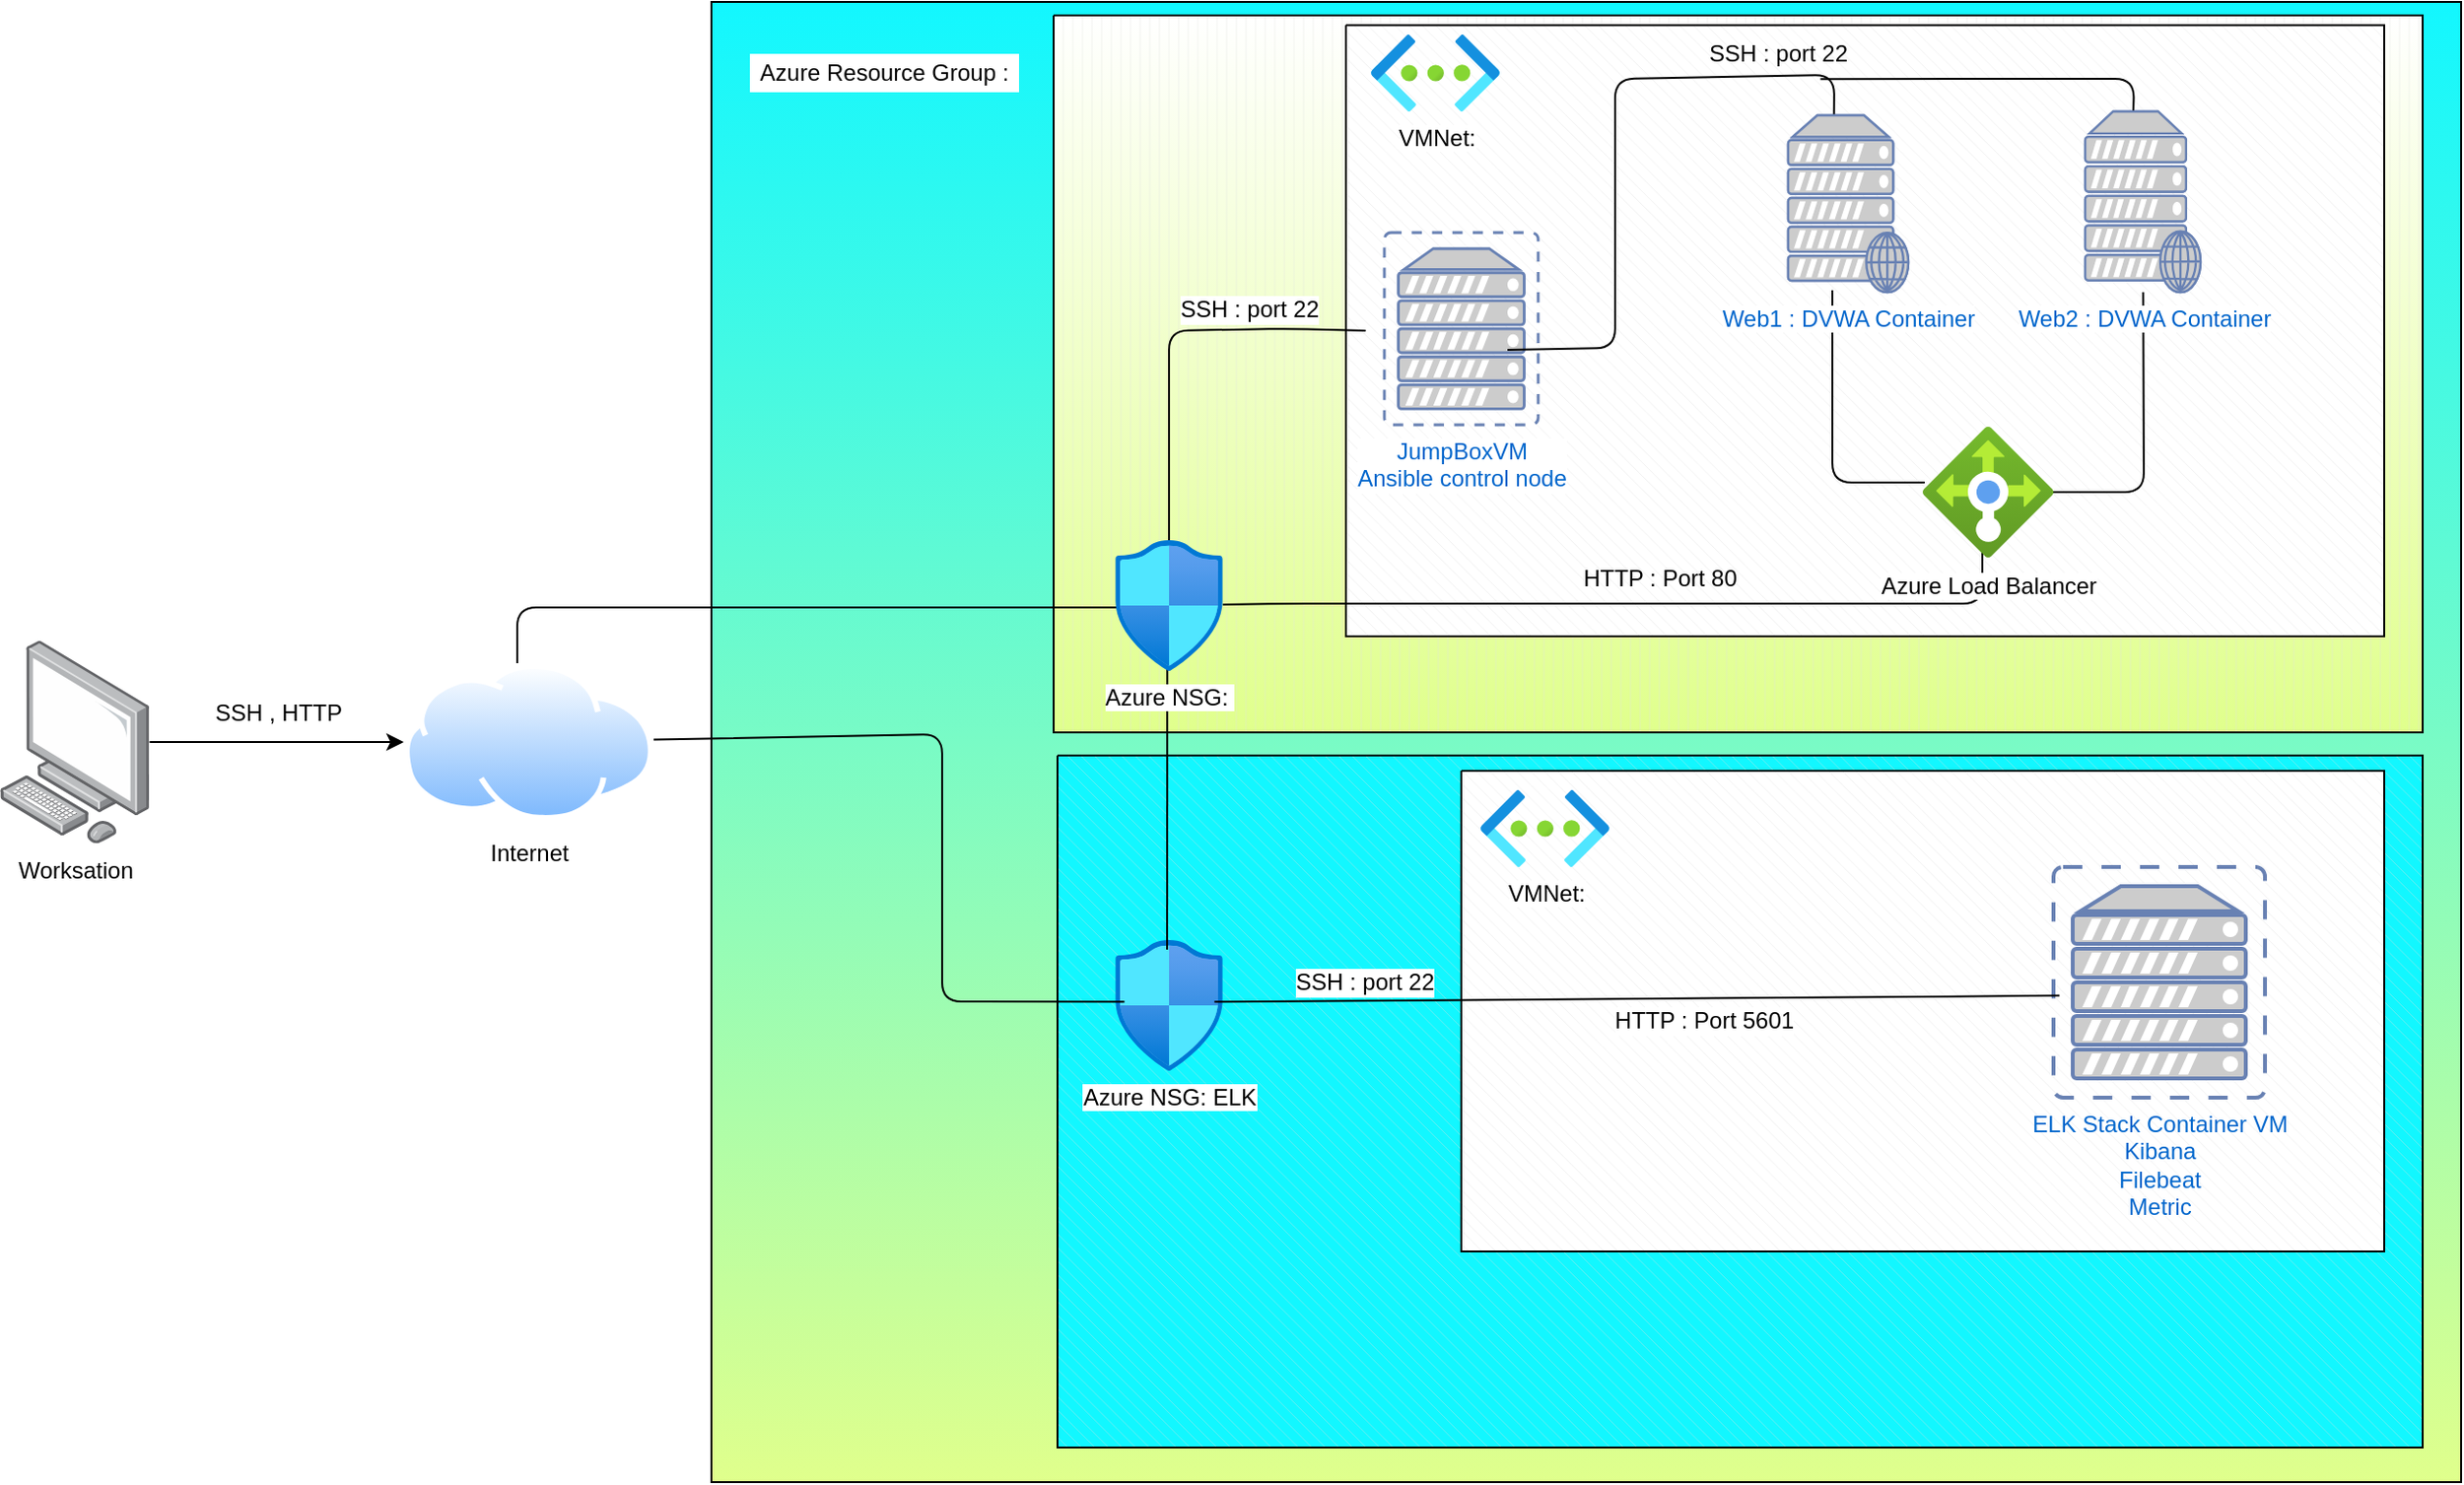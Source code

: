 <mxfile version="14.1.1" type="device"><diagram id="jD-Kuf8KjLNgQ0m1_Dv1" name="Page-1"><mxGraphModel dx="2272" dy="705" grid="1" gridSize="10" guides="1" tooltips="1" connect="1" arrows="1" fold="1" page="1" pageScale="1" pageWidth="850" pageHeight="1100" math="0" shadow="0"><root><mxCell id="0"/><mxCell id="1" parent="0"/><mxCell id="Sp2vrOt1fwhcxrsL2fjx-3" value="" style="rounded=0;whiteSpace=wrap;html=1;fillColor=#12F7FF;gradientColor=#E0FF8C;" parent="1" vertex="1"><mxGeometry x="-60" width="910" height="770" as="geometry"/></mxCell><mxCell id="Ak4IH__WoTfyFdlUWXmr-12" value="" style="verticalLabelPosition=bottom;verticalAlign=top;html=1;shape=mxgraph.basic.patternFillRect;fillStyle=vert;step=5;fillStrokeWidth=0.2;fillStrokeColor=#dddddd;gradientColor=#E0FF8C;" parent="1" vertex="1"><mxGeometry x="118" y="7" width="712" height="373" as="geometry"/></mxCell><mxCell id="Ak4IH__WoTfyFdlUWXmr-2" value="" style="verticalLabelPosition=bottom;verticalAlign=top;html=1;shape=mxgraph.basic.patternFillRect;fillStyle=diagRev;step=5;fillStrokeWidth=0.2;fillStrokeColor=#dddddd;fillColor=#12F7FF;" parent="1" vertex="1"><mxGeometry x="120" y="392" width="710" height="360" as="geometry"/></mxCell><mxCell id="vqiRVDHyroCtpTGlpg3x-27" value="" style="verticalLabelPosition=bottom;verticalAlign=top;html=1;shape=mxgraph.basic.patternFillRect;fillStyle=diagRev;step=5;fillStrokeWidth=0.2;fillStrokeColor=#dddddd;" parent="1" vertex="1"><mxGeometry x="270" y="12.1" width="540" height="317.9" as="geometry"/></mxCell><mxCell id="vqiRVDHyroCtpTGlpg3x-26" value="" style="verticalLabelPosition=bottom;verticalAlign=top;html=1;shape=mxgraph.basic.patternFillRect;fillStyle=diagRev;step=5;fillStrokeWidth=0.2;fillStrokeColor=#dddddd;" parent="1" vertex="1"><mxGeometry x="330" y="400" width="480" height="250" as="geometry"/></mxCell><mxCell id="vqiRVDHyroCtpTGlpg3x-5" value="JumpBoxVM&lt;br&gt;Ansible control node" style="fontColor=#0066CC;verticalAlign=top;verticalLabelPosition=bottom;labelPosition=center;align=center;html=1;outlineConnect=0;fillColor=#CCCCCC;strokeColor=#6881B3;gradientColor=none;gradientDirection=north;strokeWidth=2;shape=mxgraph.networks.virtual_server;labelBackgroundColor=#ffffff;" parent="1" vertex="1"><mxGeometry x="290" y="120" width="80" height="100" as="geometry"/></mxCell><mxCell id="vqiRVDHyroCtpTGlpg3x-7" value="Web2&amp;nbsp;: DVWA Container" style="fontColor=#0066CC;verticalAlign=top;verticalLabelPosition=bottom;labelPosition=center;align=center;html=1;outlineConnect=0;fillColor=#CCCCCC;strokeColor=#6881B3;gradientColor=none;gradientDirection=north;strokeWidth=2;shape=mxgraph.networks.web_server;" parent="1" vertex="1"><mxGeometry x="654.5" y="57" width="60" height="94" as="geometry"/></mxCell><mxCell id="vqiRVDHyroCtpTGlpg3x-8" value="Web1&amp;nbsp;: DVWA Container" style="fontColor=#0066CC;verticalAlign=top;verticalLabelPosition=bottom;labelPosition=center;align=center;html=1;outlineConnect=0;fillColor=#CCCCCC;strokeColor=#6881B3;gradientColor=none;gradientDirection=north;strokeWidth=2;shape=mxgraph.networks.web_server;" parent="1" vertex="1"><mxGeometry x="500" y="59" width="62.5" height="92" as="geometry"/></mxCell><mxCell id="vqiRVDHyroCtpTGlpg3x-11" value="Azure NSG: ELK" style="aspect=fixed;html=1;points=[];align=center;image;fontSize=12;image=img/lib/azure2/networking/Network_Security_Groups.svg;" parent="1" vertex="1"><mxGeometry x="150" y="488" width="56.0" height="68" as="geometry"/></mxCell><mxCell id="vqiRVDHyroCtpTGlpg3x-16" value="VMNet:" style="aspect=fixed;html=1;points=[];align=center;image;fontSize=12;image=img/lib/azure2/networking/Virtual_Networks.svg;" parent="1" vertex="1"><mxGeometry x="283" y="17" width="67" height="40" as="geometry"/></mxCell><object label="Internet&lt;br&gt;" Internet="" id="vqiRVDHyroCtpTGlpg3x-18"><mxCell style="aspect=fixed;perimeter=ellipsePerimeter;html=1;align=center;shadow=0;dashed=0;spacingTop=3;image;image=img/lib/active_directory/internet_cloud.svg;" parent="1" vertex="1"><mxGeometry x="-220" y="344.05" width="130" height="81.9" as="geometry"/></mxCell></object><mxCell id="vqiRVDHyroCtpTGlpg3x-20" value="ELK Stack Container VM&lt;br&gt;Kibana&lt;br&gt;Filebeat&lt;br&gt;Metric" style="fontColor=#0066CC;verticalAlign=top;verticalLabelPosition=bottom;labelPosition=center;align=center;html=1;outlineConnect=0;fillColor=#CCCCCC;strokeColor=#6881B3;gradientColor=none;gradientDirection=north;strokeWidth=2;shape=mxgraph.networks.virtual_server;" parent="1" vertex="1"><mxGeometry x="638" y="450" width="110" height="120" as="geometry"/></mxCell><mxCell id="vqiRVDHyroCtpTGlpg3x-23" value="VMNet:" style="aspect=fixed;html=1;points=[];align=center;image;fontSize=12;image=img/lib/azure2/networking/Virtual_Networks.svg;" parent="1" vertex="1"><mxGeometry x="340" y="410" width="67" height="40" as="geometry"/></mxCell><mxCell id="vqiRVDHyroCtpTGlpg3x-45" value="Worksation" style="points=[];aspect=fixed;html=1;align=center;shadow=0;dashed=0;image;image=img/lib/allied_telesis/computer_and_terminals/Personal_Computer.svg;" parent="1" vertex="1"><mxGeometry x="-430" y="332.28" width="77.8" height="105.44" as="geometry"/></mxCell><mxCell id="vqiRVDHyroCtpTGlpg3x-46" style="edgeStyle=orthogonalEdgeStyle;rounded=0;orthogonalLoop=1;jettySize=auto;html=1;entryX=0;entryY=0.5;entryDx=0;entryDy=0;" parent="1" source="vqiRVDHyroCtpTGlpg3x-45" target="vqiRVDHyroCtpTGlpg3x-18" edge="1"><mxGeometry relative="1" as="geometry"><mxPoint y="380.003" as="targetPoint"/><mxPoint x="-60" y="690" as="sourcePoint"/><Array as="points"/></mxGeometry></mxCell><mxCell id="vqiRVDHyroCtpTGlpg3x-13" value="" style="shape=image;html=1;verticalAlign=top;verticalLabelPosition=bottom;labelBackgroundColor=#ffffff;imageAspect=0;aspect=fixed;image=https://cdn4.iconfinder.com/data/icons/logos-brands-5/24/elasticsearch-128.png" parent="1" vertex="1"><mxGeometry x="638" y="450" width="38" height="38" as="geometry"/></mxCell><mxCell id="Ak4IH__WoTfyFdlUWXmr-6" value="" style="endArrow=none;html=1;strokeColor=#000000;" parent="1" source="vqiRVDHyroCtpTGlpg3x-2" edge="1"><mxGeometry width="50" height="50" relative="1" as="geometry"><mxPoint x="190" y="288" as="sourcePoint"/><mxPoint x="601" y="280" as="targetPoint"/><Array as="points"><mxPoint x="240" y="313"/><mxPoint x="323" y="313"/><mxPoint x="601" y="313"/></Array></mxGeometry></mxCell><mxCell id="Ak4IH__WoTfyFdlUWXmr-7" value="" style="endArrow=none;html=1;strokeColor=#000000;" parent="1" edge="1"><mxGeometry width="50" height="50" relative="1" as="geometry"><mxPoint x="571" y="250" as="sourcePoint"/><mxPoint x="523" y="150" as="targetPoint"/><Array as="points"><mxPoint x="523" y="250"/></Array></mxGeometry></mxCell><mxCell id="Ak4IH__WoTfyFdlUWXmr-9" value="" style="endArrow=none;html=1;strokeColor=#000000;exitX=0.619;exitY=0.764;exitDx=0;exitDy=0;exitPerimeter=0;" parent="1" source="vqiRVDHyroCtpTGlpg3x-27" target="vqiRVDHyroCtpTGlpg3x-7" edge="1"><mxGeometry width="50" height="50" relative="1" as="geometry"><mxPoint x="730" y="260" as="sourcePoint"/><mxPoint x="780" y="210" as="targetPoint"/><Array as="points"><mxPoint x="685" y="255"/></Array></mxGeometry></mxCell><mxCell id="Ak4IH__WoTfyFdlUWXmr-10" value="" style="endArrow=none;html=1;strokeColor=#000000;entryX=0.019;entryY=0.5;entryDx=0;entryDy=0;entryPerimeter=0;" parent="1" source="vqiRVDHyroCtpTGlpg3x-2" target="vqiRVDHyroCtpTGlpg3x-27" edge="1"><mxGeometry width="50" height="50" relative="1" as="geometry"><mxPoint x="200" y="223" as="sourcePoint"/><mxPoint x="440" y="60" as="targetPoint"/><Array as="points"><mxPoint x="178" y="171"/><mxPoint x="240" y="170"/></Array></mxGeometry></mxCell><mxCell id="Ak4IH__WoTfyFdlUWXmr-13" value="" style="endArrow=none;html=1;strokeColor=#000000;exitX=0.8;exitY=0.61;exitDx=0;exitDy=0;exitPerimeter=0;entryX=0.47;entryY=0.166;entryDx=0;entryDy=0;entryPerimeter=0;" parent="1" source="vqiRVDHyroCtpTGlpg3x-5" target="vqiRVDHyroCtpTGlpg3x-27" edge="1"><mxGeometry width="50" height="50" relative="1" as="geometry"><mxPoint x="390" y="110" as="sourcePoint"/><mxPoint x="440" y="60" as="targetPoint"/><Array as="points"><mxPoint x="410" y="180"/><mxPoint x="410" y="40"/><mxPoint x="524" y="38"/></Array></mxGeometry></mxCell><mxCell id="Ak4IH__WoTfyFdlUWXmr-14" value="" style="endArrow=none;html=1;strokeColor=#000000;exitX=0.457;exitY=0.088;exitDx=0;exitDy=0;exitPerimeter=0;entryX=0.758;entryY=0.166;entryDx=0;entryDy=0;entryPerimeter=0;" parent="1" source="vqiRVDHyroCtpTGlpg3x-27" target="vqiRVDHyroCtpTGlpg3x-27" edge="1"><mxGeometry width="50" height="50" relative="1" as="geometry"><mxPoint x="579" y="80" as="sourcePoint"/><mxPoint x="629" y="30" as="targetPoint"/><Array as="points"><mxPoint x="680" y="40"/></Array></mxGeometry></mxCell><mxCell id="Ak4IH__WoTfyFdlUWXmr-15" value="SSH : port 22" style="text;html=1;strokeColor=none;fillColor=none;align=center;verticalAlign=middle;whiteSpace=wrap;rounded=0;" parent="1" vertex="1"><mxGeometry x="440" y="17" width="110" height="20" as="geometry"/></mxCell><mxCell id="Ak4IH__WoTfyFdlUWXmr-16" value="HTTP : Port 80" style="text;html=1;strokeColor=none;fillColor=none;align=center;verticalAlign=middle;whiteSpace=wrap;rounded=0;" parent="1" vertex="1"><mxGeometry x="377" y="290" width="113" height="20" as="geometry"/></mxCell><mxCell id="Ak4IH__WoTfyFdlUWXmr-17" value="" style="endArrow=none;html=1;strokeColor=#000000;exitX=0.454;exitY=-0.001;exitDx=0;exitDy=0;exitPerimeter=0;" parent="1" source="vqiRVDHyroCtpTGlpg3x-18" edge="1"><mxGeometry width="50" height="50" relative="1" as="geometry"><mxPoint x="-50" y="270" as="sourcePoint"/><mxPoint x="155" y="315" as="targetPoint"/><Array as="points"><mxPoint x="-161" y="315"/></Array></mxGeometry></mxCell><mxCell id="Ak4IH__WoTfyFdlUWXmr-19" value="" style="endArrow=none;html=1;strokeColor=#000000;entryX=0.049;entryY=0.356;entryDx=0;entryDy=0;entryPerimeter=0;" parent="1" source="vqiRVDHyroCtpTGlpg3x-18" target="Ak4IH__WoTfyFdlUWXmr-2" edge="1"><mxGeometry width="50" height="50" relative="1" as="geometry"><mxPoint x="50" y="410" as="sourcePoint"/><mxPoint x="100" y="470" as="targetPoint"/><Array as="points"><mxPoint x="60" y="381"/><mxPoint x="60" y="520"/></Array></mxGeometry></mxCell><mxCell id="vqiRVDHyroCtpTGlpg3x-1" value="Azure Load Balancer" style="aspect=fixed;html=1;points=[];align=center;image;fontSize=12;image=img/lib/azure2/networking/Load_Balancers.svg;rotation=0;" parent="1" vertex="1"><mxGeometry x="570" y="220" width="68" height="70" as="geometry"/></mxCell><mxCell id="Sp2vrOt1fwhcxrsL2fjx-6" value="" style="endArrow=none;html=1;strokeColor=#000000;entryX=0.083;entryY=0.903;entryDx=0;entryDy=0;entryPerimeter=0;" parent="1" target="Ak4IH__WoTfyFdlUWXmr-12" edge="1"><mxGeometry width="50" height="50" relative="1" as="geometry"><mxPoint x="177" y="493" as="sourcePoint"/><mxPoint x="170" y="290" as="targetPoint"/></mxGeometry></mxCell><mxCell id="vqiRVDHyroCtpTGlpg3x-2" value="Azure NSG:&amp;nbsp;" style="aspect=fixed;html=1;points=[];align=center;image;fontSize=12;image=img/lib/azure2/networking/Network_Security_Groups.svg;" parent="1" vertex="1"><mxGeometry x="150" y="280" width="56.0" height="68" as="geometry"/></mxCell><mxCell id="Sp2vrOt1fwhcxrsL2fjx-8" value="" style="endArrow=none;html=1;strokeColor=#000000;entryX=0.734;entryY=0.347;entryDx=0;entryDy=0;entryPerimeter=0;exitX=0.115;exitY=0.356;exitDx=0;exitDy=0;exitPerimeter=0;" parent="1" source="Ak4IH__WoTfyFdlUWXmr-2" target="Ak4IH__WoTfyFdlUWXmr-2" edge="1"><mxGeometry width="50" height="50" relative="1" as="geometry"><mxPoint x="260" y="560" as="sourcePoint"/><mxPoint x="310" y="510" as="targetPoint"/></mxGeometry></mxCell><mxCell id="Sp2vrOt1fwhcxrsL2fjx-12" value="Azure Resource Group :" style="text;html=1;strokeColor=none;align=center;verticalAlign=middle;whiteSpace=wrap;rounded=0;fillColor=#ffffff;" parent="1" vertex="1"><mxGeometry x="-40" y="27" width="140" height="20" as="geometry"/></mxCell><mxCell id="Sp2vrOt1fwhcxrsL2fjx-13" value="Web1&amp;nbsp;: DVWA Container" style="fontColor=#0066CC;verticalAlign=top;verticalLabelPosition=bottom;labelPosition=center;align=center;html=1;outlineConnect=0;fillColor=#CCCCCC;strokeColor=#6881B3;gradientColor=none;gradientDirection=north;strokeWidth=2;shape=mxgraph.networks.web_server;labelBackgroundColor=#ffffff;" parent="1" vertex="1"><mxGeometry x="500" y="59" width="62.5" height="92" as="geometry"/></mxCell><mxCell id="Sp2vrOt1fwhcxrsL2fjx-14" value="Web2&amp;nbsp;: DVWA Container" style="fontColor=#0066CC;verticalAlign=top;verticalLabelPosition=bottom;labelPosition=center;align=center;html=1;outlineConnect=0;fillColor=#CCCCCC;strokeColor=#6881B3;gradientColor=none;gradientDirection=north;strokeWidth=2;shape=mxgraph.networks.web_server;labelBackgroundColor=#ffffff;" parent="1" vertex="1"><mxGeometry x="654.5" y="57" width="60" height="94" as="geometry"/></mxCell><mxCell id="YTK6z6ZdpsPMXUlybJwm-1" value="SSH : port 22" style="text;html=1;strokeColor=none;fillColor=none;align=center;verticalAlign=middle;whiteSpace=wrap;rounded=0;labelBackgroundColor=#ffffff;" vertex="1" parent="1"><mxGeometry x="180" y="150" width="80" height="20" as="geometry"/></mxCell><mxCell id="YTK6z6ZdpsPMXUlybJwm-2" value="SSH : port 22" style="text;html=1;strokeColor=none;fillColor=none;align=center;verticalAlign=middle;whiteSpace=wrap;rounded=0;labelBackgroundColor=#ffffff;" vertex="1" parent="1"><mxGeometry x="240" y="500" width="80" height="20" as="geometry"/></mxCell><mxCell id="YTK6z6ZdpsPMXUlybJwm-3" value="SSH , HTTP" style="text;html=1;strokeColor=none;fillColor=none;align=center;verticalAlign=middle;whiteSpace=wrap;rounded=0;labelBackgroundColor=#ffffff;" vertex="1" parent="1"><mxGeometry x="-330" y="360" width="90" height="20" as="geometry"/></mxCell><mxCell id="YTK6z6ZdpsPMXUlybJwm-4" value="HTTP : Port 5601" style="text;html=1;strokeColor=none;fillColor=none;align=center;verticalAlign=middle;whiteSpace=wrap;rounded=0;labelBackgroundColor=#ffffff;" vertex="1" parent="1"><mxGeometry x="400" y="520" width="113" height="20" as="geometry"/></mxCell></root></mxGraphModel></diagram></mxfile>